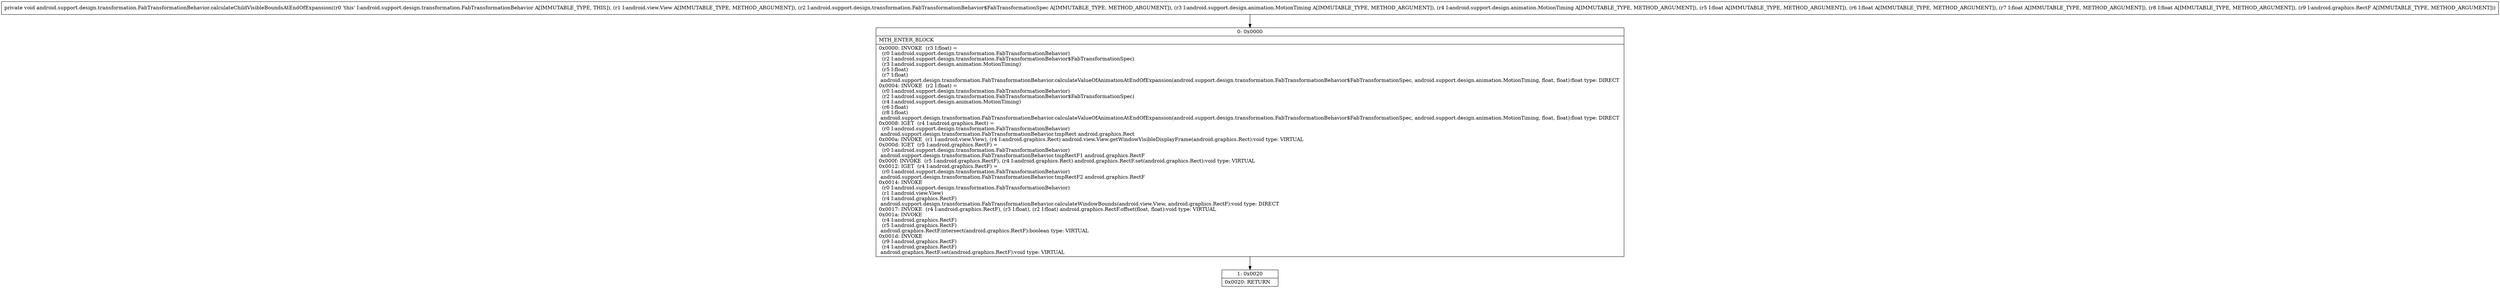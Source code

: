 digraph "CFG forandroid.support.design.transformation.FabTransformationBehavior.calculateChildVisibleBoundsAtEndOfExpansion(Landroid\/view\/View;Landroid\/support\/design\/transformation\/FabTransformationBehavior$FabTransformationSpec;Landroid\/support\/design\/animation\/MotionTiming;Landroid\/support\/design\/animation\/MotionTiming;FFFFLandroid\/graphics\/RectF;)V" {
Node_0 [shape=record,label="{0\:\ 0x0000|MTH_ENTER_BLOCK\l|0x0000: INVOKE  (r3 I:float) = \l  (r0 I:android.support.design.transformation.FabTransformationBehavior)\l  (r2 I:android.support.design.transformation.FabTransformationBehavior$FabTransformationSpec)\l  (r3 I:android.support.design.animation.MotionTiming)\l  (r5 I:float)\l  (r7 I:float)\l android.support.design.transformation.FabTransformationBehavior.calculateValueOfAnimationAtEndOfExpansion(android.support.design.transformation.FabTransformationBehavior$FabTransformationSpec, android.support.design.animation.MotionTiming, float, float):float type: DIRECT \l0x0004: INVOKE  (r2 I:float) = \l  (r0 I:android.support.design.transformation.FabTransformationBehavior)\l  (r2 I:android.support.design.transformation.FabTransformationBehavior$FabTransformationSpec)\l  (r4 I:android.support.design.animation.MotionTiming)\l  (r6 I:float)\l  (r8 I:float)\l android.support.design.transformation.FabTransformationBehavior.calculateValueOfAnimationAtEndOfExpansion(android.support.design.transformation.FabTransformationBehavior$FabTransformationSpec, android.support.design.animation.MotionTiming, float, float):float type: DIRECT \l0x0008: IGET  (r4 I:android.graphics.Rect) = \l  (r0 I:android.support.design.transformation.FabTransformationBehavior)\l android.support.design.transformation.FabTransformationBehavior.tmpRect android.graphics.Rect \l0x000a: INVOKE  (r1 I:android.view.View), (r4 I:android.graphics.Rect) android.view.View.getWindowVisibleDisplayFrame(android.graphics.Rect):void type: VIRTUAL \l0x000d: IGET  (r5 I:android.graphics.RectF) = \l  (r0 I:android.support.design.transformation.FabTransformationBehavior)\l android.support.design.transformation.FabTransformationBehavior.tmpRectF1 android.graphics.RectF \l0x000f: INVOKE  (r5 I:android.graphics.RectF), (r4 I:android.graphics.Rect) android.graphics.RectF.set(android.graphics.Rect):void type: VIRTUAL \l0x0012: IGET  (r4 I:android.graphics.RectF) = \l  (r0 I:android.support.design.transformation.FabTransformationBehavior)\l android.support.design.transformation.FabTransformationBehavior.tmpRectF2 android.graphics.RectF \l0x0014: INVOKE  \l  (r0 I:android.support.design.transformation.FabTransformationBehavior)\l  (r1 I:android.view.View)\l  (r4 I:android.graphics.RectF)\l android.support.design.transformation.FabTransformationBehavior.calculateWindowBounds(android.view.View, android.graphics.RectF):void type: DIRECT \l0x0017: INVOKE  (r4 I:android.graphics.RectF), (r3 I:float), (r2 I:float) android.graphics.RectF.offset(float, float):void type: VIRTUAL \l0x001a: INVOKE  \l  (r4 I:android.graphics.RectF)\l  (r5 I:android.graphics.RectF)\l android.graphics.RectF.intersect(android.graphics.RectF):boolean type: VIRTUAL \l0x001d: INVOKE  \l  (r9 I:android.graphics.RectF)\l  (r4 I:android.graphics.RectF)\l android.graphics.RectF.set(android.graphics.RectF):void type: VIRTUAL \l}"];
Node_1 [shape=record,label="{1\:\ 0x0020|0x0020: RETURN   \l}"];
MethodNode[shape=record,label="{private void android.support.design.transformation.FabTransformationBehavior.calculateChildVisibleBoundsAtEndOfExpansion((r0 'this' I:android.support.design.transformation.FabTransformationBehavior A[IMMUTABLE_TYPE, THIS]), (r1 I:android.view.View A[IMMUTABLE_TYPE, METHOD_ARGUMENT]), (r2 I:android.support.design.transformation.FabTransformationBehavior$FabTransformationSpec A[IMMUTABLE_TYPE, METHOD_ARGUMENT]), (r3 I:android.support.design.animation.MotionTiming A[IMMUTABLE_TYPE, METHOD_ARGUMENT]), (r4 I:android.support.design.animation.MotionTiming A[IMMUTABLE_TYPE, METHOD_ARGUMENT]), (r5 I:float A[IMMUTABLE_TYPE, METHOD_ARGUMENT]), (r6 I:float A[IMMUTABLE_TYPE, METHOD_ARGUMENT]), (r7 I:float A[IMMUTABLE_TYPE, METHOD_ARGUMENT]), (r8 I:float A[IMMUTABLE_TYPE, METHOD_ARGUMENT]), (r9 I:android.graphics.RectF A[IMMUTABLE_TYPE, METHOD_ARGUMENT])) }"];
MethodNode -> Node_0;
Node_0 -> Node_1;
}

